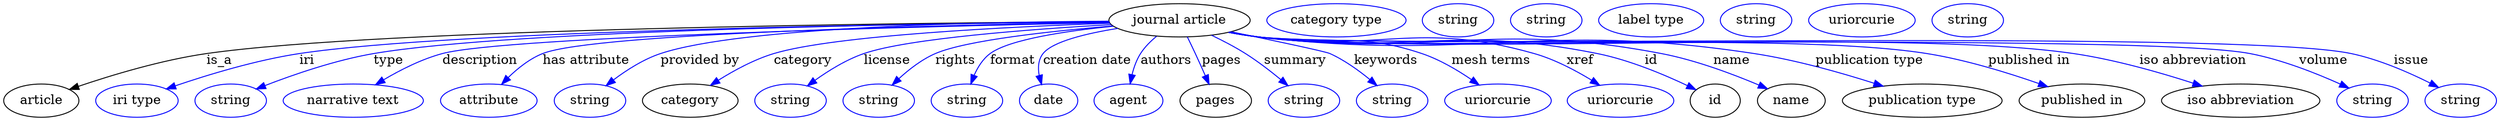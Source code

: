 digraph {
	graph [bb="0,0,2676.6,123"];
	node [label="\N"];
	"journal article"	[height=0.5,
		label="journal article",
		pos="1263.3,105",
		width=2.1123];
	article	[height=0.5,
		pos="40.296,18",
		width=1.1193];
	"journal article" -> article	[label=is_a,
		lp="231.3,61.5",
		pos="e,70.462,30.174 1187.2,103.61 979.34,102.21 404.56,95.941 217.3,69 169.05,62.059 115.41,45.618 79.959,33.474"];
	iri	[color=blue,
		height=0.5,
		label="iri type",
		pos="142.3,18",
		width=1.2277];
	"journal article" -> iri	[color=blue,
		label=iri,
		lp="325.3,61.5",
		pos="e,174.01,30.699 1187.2,103.43 993.36,101.62 484.33,94.521 317.3,69 270.67,61.876 218.92,46.061 183.88,34.112",
		style=solid];
	type	[color=blue,
		height=0.5,
		label=string,
		pos="243.3,18",
		width=1.0652];
	"journal article" -> type	[color=blue,
		label=type,
		lp="412.3,61.5",
		pos="e,270.88,30.685 1187.2,103.5 1005,101.89 547.12,95.267 396.3,69 355.56,61.905 310.79,46.305 280.27,34.403",
		style=solid];
	description	[color=blue,
		height=0.5,
		label="narrative text",
		pos="375.3,18",
		width=2.0943];
	"journal article" -> description	[color=blue,
		label=description,
		lp="510.8,61.5",
		pos="e,399.06,35.311 1187.8,102.55 1003.1,98.726 538.26,87.393 470.3,69 448.24,63.03 425.51,51.307 407.82,40.712",
		style=solid];
	"has attribute"	[color=blue,
		height=0.5,
		label=attribute,
		pos="520.3,18",
		width=1.4443];
	"journal article" -> "has attribute"	[color=blue,
		label="has attribute",
		lp="624.3,61.5",
		pos="e,533.84,35.733 1187.7,102.94 1021.1,100.19 632.62,91.45 577.3,69 563.49,63.399 550.76,52.98 540.84,43.097",
		style=solid];
	"provided by"	[color=blue,
		height=0.5,
		label=string,
		pos="628.3,18",
		width=1.0652];
	"journal article" -> "provided by"	[color=blue,
		label="provided by",
		lp="746.8,61.5",
		pos="e,645.62,34.236 1187.2,104.05 1055.7,103.33 791.63,98.157 704.3,69 685.94,62.87 667.74,51.149 653.75,40.596",
		style=solid];
	category	[height=0.5,
		pos="736.3,18",
		width=1.4263];
	"journal article" -> category	[color=blue,
		label=category,
		lp="857.8,61.5",
		pos="e,758.03,34.579 1188.4,101.83 1081.8,98.096 891.96,88.845 826.3,69 805.22,62.63 783.59,50.812 766.81,40.265",
		style=solid];
	license	[color=blue,
		height=0.5,
		label=string,
		pos="844.3,18",
		width=1.0652];
	"journal article" -> license	[color=blue,
		label=license,
		lp="948.3,61.5",
		pos="e,862.49,33.99 1189.7,100.37 1104.9,95.496 970.89,85.483 923.3,69 904.32,62.428 885.24,50.53 870.58,39.989",
		style=solid];
	rights	[color=blue,
		height=0.5,
		label=string,
		pos="939.3,18",
		width=1.0652];
	"journal article" -> rights	[color=blue,
		label=rights,
		lp="1021.8,61.5",
		pos="e,953.72,34.829 1191.5,98.883 1125.7,93.392 1033.6,83.464 1000.3,69 985.74,62.683 971.86,51.841 961.03,41.864",
		style=solid];
	format	[color=blue,
		height=0.5,
		label=string,
		pos="1034.3,18",
		width=1.0652];
	"journal article" -> format	[color=blue,
		label=format,
		lp="1083.8,61.5",
		pos="e,1038.5,35.988 1192,98.593 1141.8,93.535 1080,84.394 1059.3,69 1051.5,63.2 1046,54.274 1042.1,45.559",
		style=solid];
	"creation date"	[color=blue,
		height=0.5,
		label=date,
		pos="1122.3,18",
		width=0.86659];
	"journal article" -> "creation date"	[color=blue,
		label="creation date",
		lp="1163.8,61.5",
		pos="e,1114.7,35.509 1196.8,96.253 1162.9,90.789 1126.6,82.073 1116.3,69 1111.1,62.366 1110.6,53.611 1112.1,45.284",
		style=solid];
	authors	[color=blue,
		height=0.5,
		label=agent,
		pos="1208.3,18",
		width=1.0291];
	"journal article" -> authors	[color=blue,
		label=authors,
		lp="1248.8,61.5",
		pos="e,1210.1,36.258 1238.6,87.677 1232.1,82.394 1225.8,76.054 1221.3,69 1217,62.154 1214.1,53.908 1212.1,46.106",
		style=solid];
	pages	[height=0.5,
		pos="1301.3,18",
		width=1.0652];
	"journal article" -> pages	[color=blue,
		label=pages,
		lp="1307.8,61.5",
		pos="e,1294.5,35.765 1271.8,86.998 1274.6,81.307 1277.6,74.908 1280.3,69 1283.8,61.28 1287.4,52.808 1290.7,45.067",
		style=solid];
	summary	[color=blue,
		height=0.5,
		label=string,
		pos="1396.3,18",
		width=1.0652];
	"journal article" -> summary	[color=blue,
		label=summary,
		lp="1386.8,61.5",
		pos="e,1379.1,34.25 1297.2,88.81 1308.9,83.099 1322,76.228 1333.3,69 1346.5,60.608 1360.2,50.004 1371.4,40.724",
		style=solid];
	keywords	[color=blue,
		height=0.5,
		label=string,
		pos="1491.3,18",
		width=1.0652];
	"journal article" -> keywords	[color=blue,
		label=keywords,
		lp="1484.8,61.5",
		pos="e,1475,34.36 1318.5,92.572 1363.2,83.248 1419.3,71.261 1424.3,69 1439.7,61.958 1455.1,50.909 1467.2,40.987",
		style=solid];
	"mesh terms"	[color=blue,
		height=0.5,
		label=uriorcurie,
		pos="1605.3,18",
		width=1.5887];
	"journal article" -> "mesh terms"	[color=blue,
		label="mesh terms",
		lp="1597.8,61.5",
		pos="e,1585,34.934 1317.6,92.347 1327.8,90.389 1338.3,88.506 1348.3,87 1425.6,75.32 1449.2,93.968 1523.3,69 1542.3,62.591 1561.6,51.154 \
1576.7,40.834",
		style=solid];
	xref	[color=blue,
		height=0.5,
		label=uriorcurie,
		pos="1737.3,18",
		width=1.5887];
	"journal article" -> xref	[color=blue,
		label=xref,
		lp="1693.8,61.5",
		pos="e,1714.8,34.707 1317.1,92.092 1327.4,90.134 1338.1,88.317 1348.3,87 1479,70.037 1517.5,105.05 1644.3,69 1666.2,62.767 1688.8,50.795 \
1706.2,40.129",
		style=solid];
	id	[height=0.5,
		pos="1839.3,18",
		width=0.75];
	"journal article" -> id	[color=blue,
		label=id,
		lp="1770.3,61.5",
		pos="e,1818.4,29.878 1316.6,92.085 1327.1,90.102 1338,88.278 1348.3,87 1509,67.062 1553.5,100.97 1712.3,69 1746.9,62.034 1784.2,46.244 \
1809.4,34.259",
		style=solid];
	name	[height=0.5,
		pos="1920.3,18",
		width=1.011];
	"journal article" -> name	[color=blue,
		label=name,
		lp="1856.3,61.5",
		pos="e,1894.8,30.883 1316.6,92.02 1327.1,90.043 1338,88.238 1348.3,87 1539.5,64.043 1592.1,105.3 1781.3,69 1818,61.953 1858,46.713 1885.6,\
34.899",
		style=solid];
	"publication type"	[height=0.5,
		pos="2060.3,18",
		width=2.3831];
	"journal article" -> "publication type"	[color=blue,
		label="publication type",
		lp="2004.3,61.5",
		pos="e,2018,33.82 1316.1,92.042 1326.7,90.037 1337.8,88.215 1348.3,87 1583.3,59.71 1646.5,104.91 1880.3,69 1924.3,62.25 1972.8,48.388 \
2008.3,36.968",
		style=solid];
	"published in"	[height=0.5,
		pos="2231.3,18",
		width=1.8776];
	"journal article" -> "published in"	[color=blue,
		label="published in",
		lp="2175.3,61.5",
		pos="e,2194.6,33.233 1316.1,91.97 1326.7,89.97 1337.8,88.169 1348.3,87 1506.9,69.284 1908.7,94.373 2066.3,69 2107.3,62.402 2152.3,48.284 \
2184.9,36.727",
		style=solid];
	"iso abbreviation"	[height=0.5,
		pos="2402.3,18",
		width=2.3651];
	"journal article" -> "iso abbreviation"	[color=blue,
		label="iso abbreviation",
		lp="2350.8,61.5",
		pos="e,2361,33.745 1316.1,91.933 1326.7,89.936 1337.8,88.146 1348.3,87 1541.6,65.846 2030.9,97.386 2223.3,69 2267.4,62.5 2315.9,48.475 \
2351.4,36.928",
		style=solid];
	volume	[color=blue,
		height=0.5,
		label=string,
		pos="2543.3,18",
		width=1.0652];
	"journal article" -> volume	[color=blue,
		label=volume,
		lp="2490.3,61.5",
		pos="e,2518,31.705 1316.1,91.902 1326.7,89.908 1337.8,88.127 1348.3,87 1465.9,74.354 2296.2,91.419 2412.3,69 2446.2,62.451 2482.8,47.804 \
2508.6,36.047",
		style=solid];
	issue	[color=blue,
		height=0.5,
		label=string,
		pos="2638.3,18",
		width=1.0652];
	"journal article" -> issue	[color=blue,
		label=issue,
		lp="2584.8,61.5",
		pos="e,2614.3,32.412 1316.1,91.889 1326.7,89.896 1337.8,88.119 1348.3,87 1477.8,73.172 2392.9,95.904 2520.3,69 2550.3,62.658 2582.3,48.626 \
2605.3,37.036",
		style=solid];
	"named thing_category"	[color=blue,
		height=0.5,
		label="category type",
		pos="1432.3,105",
		width=2.0762];
	publication_pages	[color=blue,
		height=0.5,
		label=string,
		pos="1563.3,105",
		width=1.0652];
	publication_id	[color=blue,
		height=0.5,
		label=string,
		pos="1658.3,105",
		width=1.0652];
	publication_name	[color=blue,
		height=0.5,
		label="label type",
		pos="1771.3,105",
		width=1.5707];
	"publication_publication type"	[color=blue,
		height=0.5,
		label=string,
		pos="1884.3,105",
		width=1.0652];
	"article_published in"	[color=blue,
		height=0.5,
		label=uriorcurie,
		pos="1998.3,105",
		width=1.5887];
	"article_iso abbreviation"	[color=blue,
		height=0.5,
		label=string,
		pos="2112.3,105",
		width=1.0652];
}

